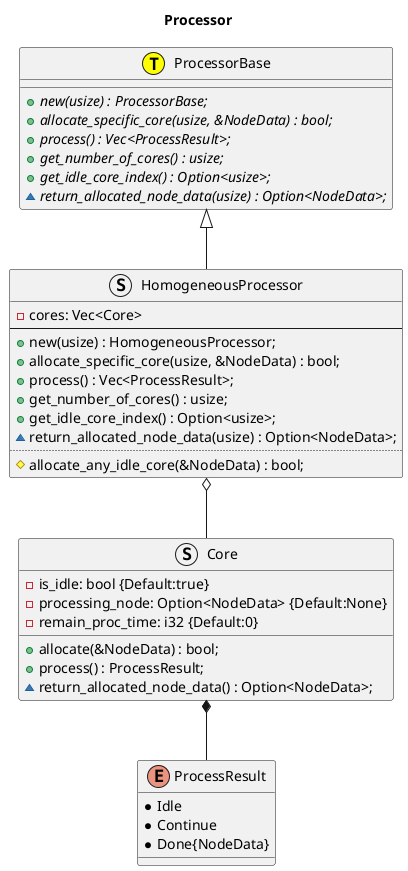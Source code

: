 @startuml processor
title Processor
hide interface circle

enum ProcessResult {
    * Idle
    * Continue
    * Done{NodeData}
}

class ProcessorBase << (T, yellow) >> {
    + {abstract} new(usize) : ProcessorBase;
    + {abstract} allocate_specific_core(usize, &NodeData) : bool;
    + {abstract} process() : Vec<ProcessResult>;
    + {abstract} get_number_of_cores() : usize;
    + {abstract} get_idle_core_index() : Option<usize>;
    ~ {abstract} return_allocated_node_data(usize) : Option<NodeData>;
}

struct HomogeneousProcessor {
    - cores: Vec<Core>
    --
    + new(usize) : HomogeneousProcessor;
    + allocate_specific_core(usize, &NodeData) : bool;
    + process() : Vec<ProcessResult>;
    + get_number_of_cores() : usize;
    + get_idle_core_index() : Option<usize>;
    ~ return_allocated_node_data(usize) : Option<NodeData>;
    ..
    # allocate_any_idle_core(&NodeData) : bool;
}

struct Core {
    - is_idle: bool {Default:true}
    - processing_node: Option<NodeData> {Default:None}
    - remain_proc_time: i32 {Default:0}

    + allocate(&NodeData) : bool;
    + process() : ProcessResult;
    ~ return_allocated_node_data() : Option<NodeData>;
}

ProcessorBase <|-- HomogeneousProcessor
HomogeneousProcessor o-- Core
Core *-- ProcessResult



@enduml
